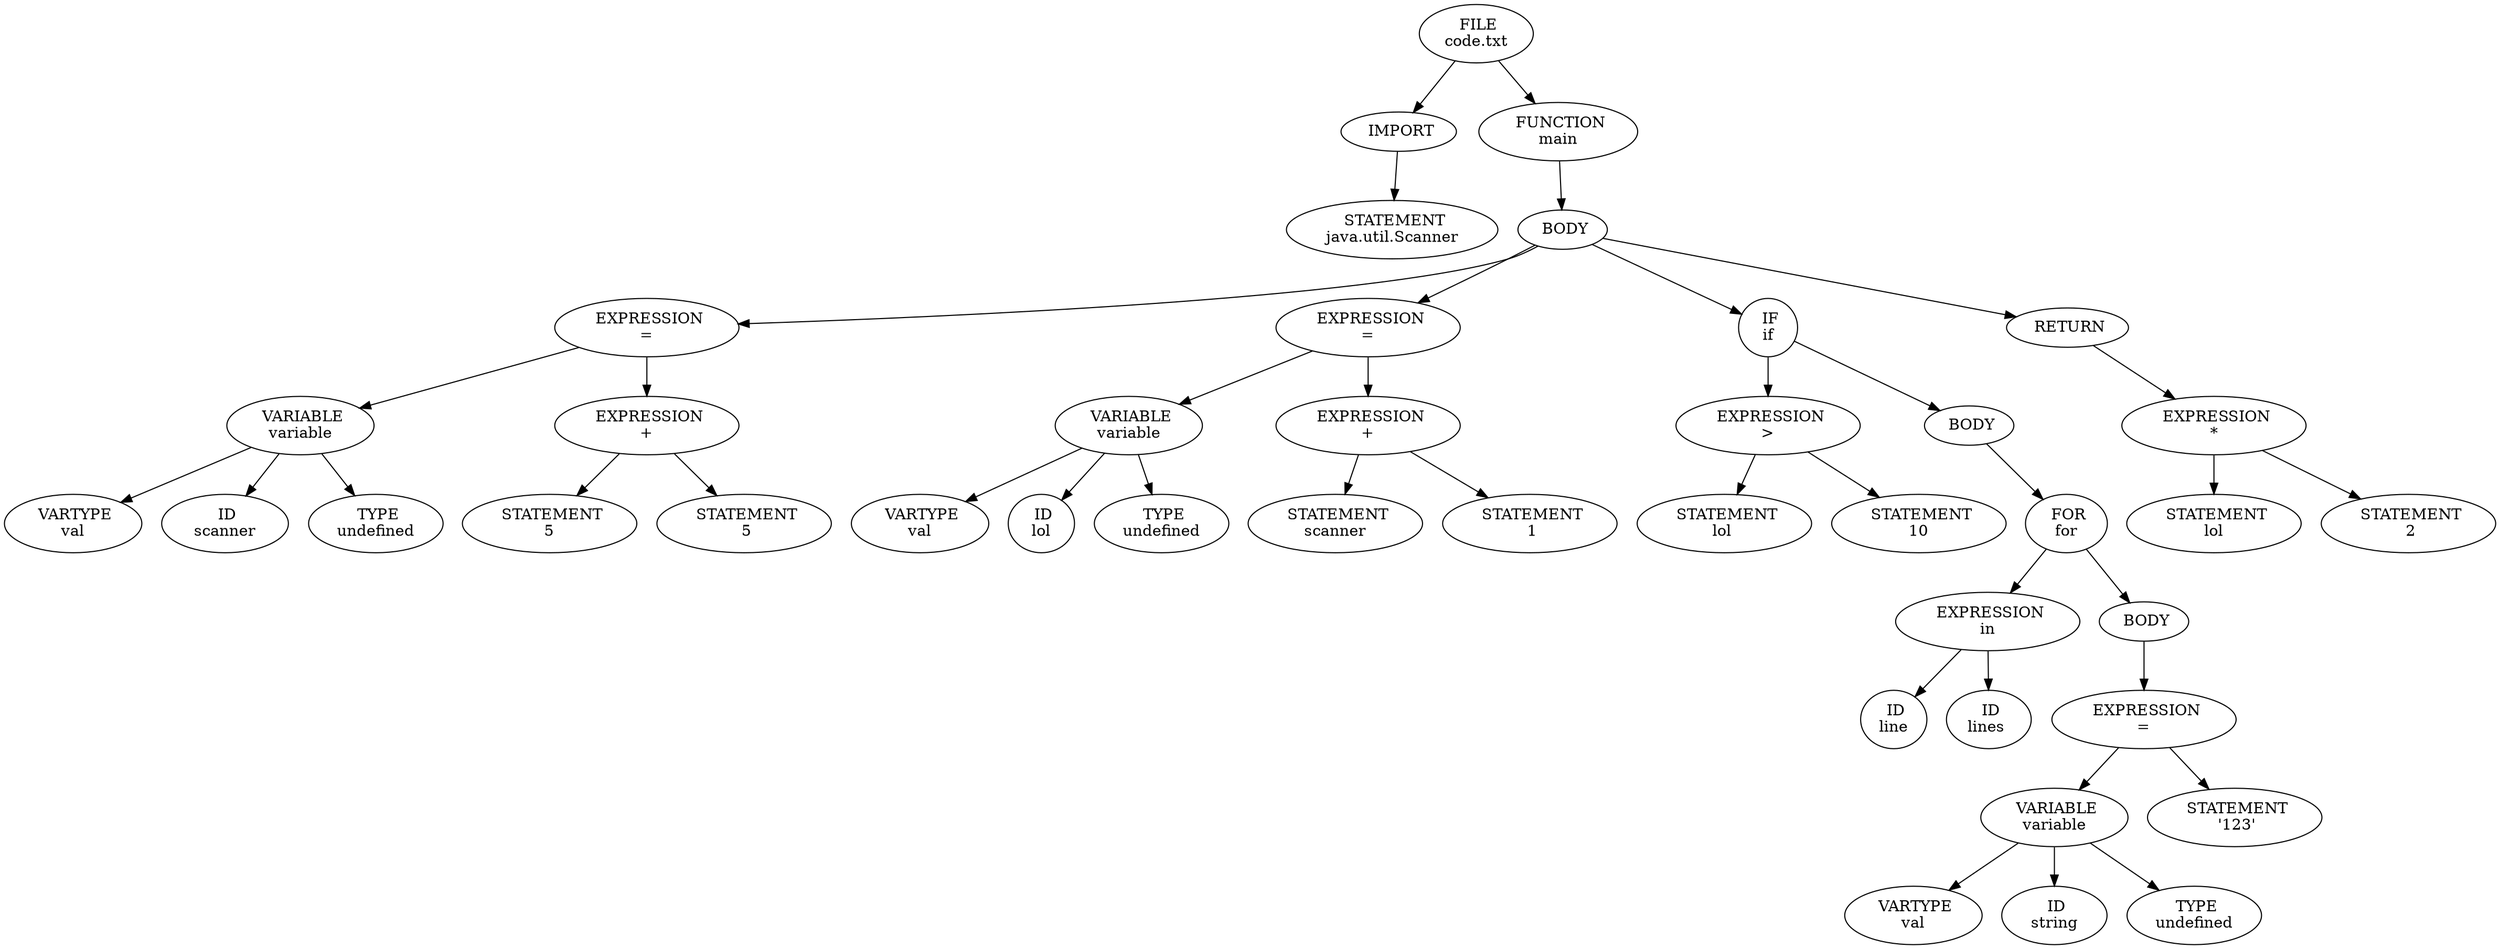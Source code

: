 digraph{
3[label=" STATEMENT
java.util.Scanner"];
2[label=" IMPORT
"];
8[label=" VARTYPE
val"];
9[label=" ID
 scanner "];
10[label=" TYPE
undefined"];
7[label=" VARIABLE
variable"];
12[label=" STATEMENT
 5 "];
13[label=" STATEMENT
 5"];
11[label=" EXPRESSION
+"];
6[label=" EXPRESSION
="];
16[label=" VARTYPE
val"];
17[label=" ID
 lol "];
18[label=" TYPE
undefined"];
15[label=" VARIABLE
variable"];
20[label=" STATEMENT
 scanner "];
21[label=" STATEMENT
 1"];
19[label=" EXPRESSION
+"];
14[label=" EXPRESSION
="];
24[label=" STATEMENT
lol "];
25[label=" STATEMENT
 10 "];
23[label=" EXPRESSION
>"];
29[label=" ID
line"];
30[label=" ID
lines "];
28[label=" EXPRESSION
in"];
34[label=" VARTYPE
val"];
35[label=" ID
 string "];
36[label=" TYPE
undefined"];
33[label=" VARIABLE
variable"];
37[label=" STATEMENT
 '123'"];
32[label=" EXPRESSION
="];
31[label=" BODY
"];
27[label=" FOR
for"];
26[label=" BODY
"];
22[label=" IF
if"];
40[label=" STATEMENT
 lol "];
41[label=" STATEMENT
 2"];
39[label=" EXPRESSION
*"];
38[label=" RETURN
"];
5[label=" BODY
"];
4[label=" FUNCTION
main"];
1[label=" FILE
code.txt"];
1 -> 2
2 -> 3
1 -> 4
4 -> 5
5 -> 6
6 -> 7
7 -> 8
7 -> 9
7 -> 10
6 -> 11
11 -> 12
11 -> 13
5 -> 14
14 -> 15
15 -> 16
15 -> 17
15 -> 18
14 -> 19
19 -> 20
19 -> 21
5 -> 22
22 -> 23
23 -> 24
23 -> 25
22 -> 26
26 -> 27
27 -> 28
28 -> 29
28 -> 30
27 -> 31
31 -> 32
32 -> 33
33 -> 34
33 -> 35
33 -> 36
32 -> 37
5 -> 38
38 -> 39
39 -> 40
39 -> 41

}